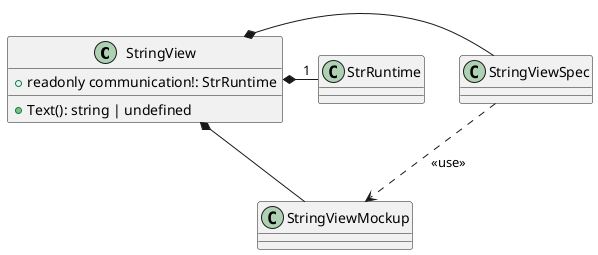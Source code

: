 @startuml
'https://plantuml.com/class-diagram

class StringView{
    + readonly communication!: StrRuntime
    + Text(): string | undefined
}
StringView *- StringViewSpec
StringViewSpec ..> StringViewMockup : <<use>>
StringView *- StringViewMockup

StringView *- "1" StrRuntime

@enduml
